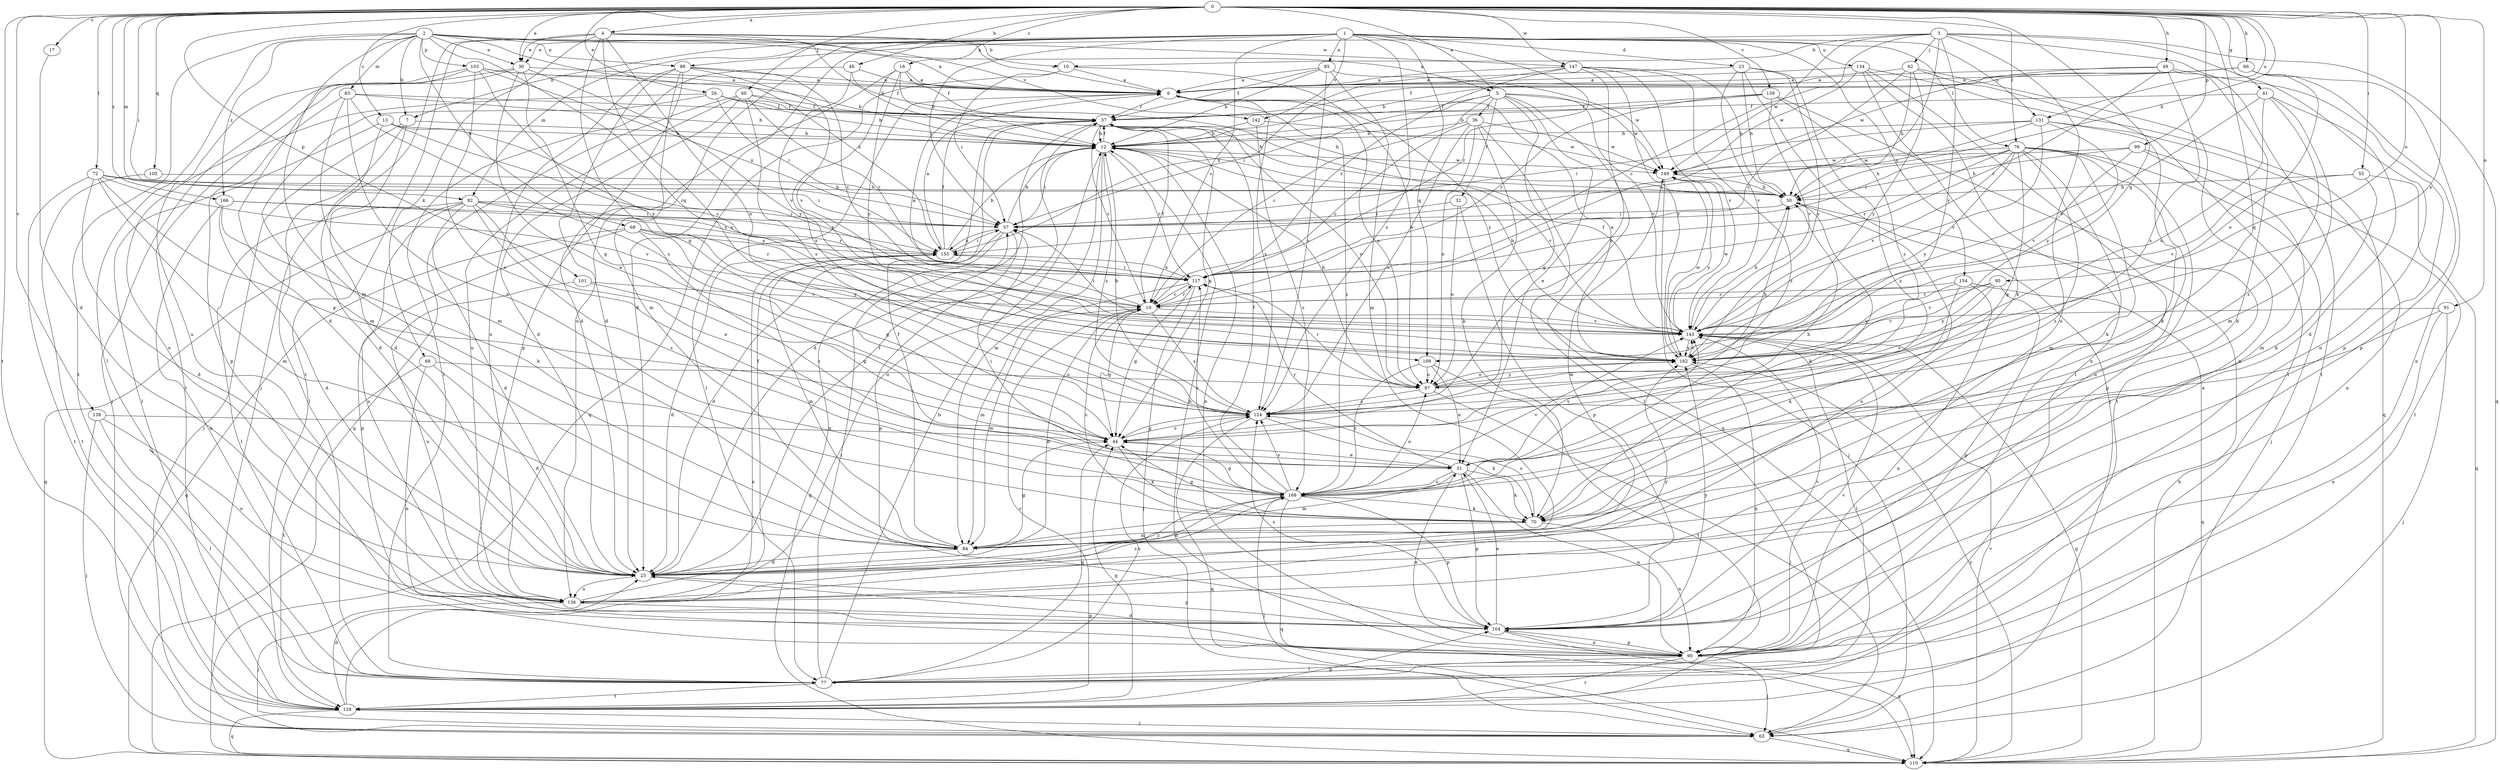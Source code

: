 strict digraph  {
0;
1;
2;
3;
4;
5;
6;
7;
10;
12;
13;
16;
17;
19;
23;
25;
26;
30;
31;
32;
36;
37;
41;
44;
46;
49;
50;
55;
57;
60;
62;
63;
66;
68;
69;
70;
72;
76;
77;
82;
83;
84;
85;
88;
90;
91;
95;
97;
99;
101;
103;
104;
105;
109;
110;
117;
124;
129;
131;
134;
136;
138;
139;
142;
143;
147;
149;
154;
155;
162;
166;
168;
0 -> 4  [label=a];
0 -> 5  [label=a];
0 -> 13  [label=c];
0 -> 16  [label=c];
0 -> 17  [label=c];
0 -> 26  [label=e];
0 -> 30  [label=e];
0 -> 41  [label=g];
0 -> 44  [label=g];
0 -> 46  [label=h];
0 -> 49  [label=h];
0 -> 50  [label=h];
0 -> 55  [label=i];
0 -> 57  [label=i];
0 -> 60  [label=j];
0 -> 66  [label=k];
0 -> 72  [label=l];
0 -> 76  [label=l];
0 -> 82  [label=m];
0 -> 91  [label=o];
0 -> 95  [label=o];
0 -> 99  [label=p];
0 -> 101  [label=p];
0 -> 105  [label=q];
0 -> 109  [label=q];
0 -> 129  [label=t];
0 -> 131  [label=u];
0 -> 138  [label=v];
0 -> 139  [label=v];
0 -> 147  [label=w];
0 -> 162  [label=y];
0 -> 166  [label=z];
1 -> 7  [label=b];
1 -> 19  [label=c];
1 -> 23  [label=d];
1 -> 25  [label=d];
1 -> 30  [label=e];
1 -> 57  [label=i];
1 -> 76  [label=l];
1 -> 82  [label=m];
1 -> 85  [label=n];
1 -> 109  [label=q];
1 -> 117  [label=r];
1 -> 124  [label=s];
1 -> 131  [label=u];
1 -> 134  [label=u];
1 -> 136  [label=u];
1 -> 142  [label=v];
1 -> 154  [label=x];
2 -> 5  [label=a];
2 -> 6  [label=a];
2 -> 7  [label=b];
2 -> 30  [label=e];
2 -> 68  [label=k];
2 -> 77  [label=l];
2 -> 83  [label=m];
2 -> 84  [label=m];
2 -> 88  [label=n];
2 -> 103  [label=p];
2 -> 109  [label=q];
2 -> 129  [label=t];
2 -> 147  [label=w];
2 -> 155  [label=x];
2 -> 166  [label=z];
3 -> 10  [label=b];
3 -> 19  [label=c];
3 -> 62  [label=j];
3 -> 88  [label=n];
3 -> 90  [label=n];
3 -> 110  [label=q];
3 -> 117  [label=r];
3 -> 129  [label=t];
3 -> 136  [label=u];
3 -> 149  [label=w];
3 -> 162  [label=y];
4 -> 6  [label=a];
4 -> 10  [label=b];
4 -> 12  [label=b];
4 -> 30  [label=e];
4 -> 44  [label=g];
4 -> 63  [label=j];
4 -> 69  [label=k];
4 -> 97  [label=o];
4 -> 124  [label=s];
4 -> 129  [label=t];
4 -> 142  [label=v];
5 -> 19  [label=c];
5 -> 31  [label=e];
5 -> 32  [label=f];
5 -> 36  [label=f];
5 -> 37  [label=f];
5 -> 44  [label=g];
5 -> 57  [label=i];
5 -> 110  [label=q];
5 -> 143  [label=v];
5 -> 149  [label=w];
6 -> 37  [label=f];
6 -> 77  [label=l];
6 -> 97  [label=o];
6 -> 124  [label=s];
6 -> 162  [label=y];
6 -> 168  [label=z];
7 -> 12  [label=b];
7 -> 25  [label=d];
7 -> 63  [label=j];
7 -> 77  [label=l];
10 -> 6  [label=a];
10 -> 57  [label=i];
10 -> 97  [label=o];
10 -> 110  [label=q];
12 -> 37  [label=f];
12 -> 57  [label=i];
12 -> 84  [label=m];
12 -> 90  [label=n];
12 -> 117  [label=r];
12 -> 124  [label=s];
12 -> 136  [label=u];
12 -> 143  [label=v];
12 -> 149  [label=w];
13 -> 12  [label=b];
13 -> 19  [label=c];
13 -> 25  [label=d];
13 -> 77  [label=l];
13 -> 117  [label=r];
16 -> 6  [label=a];
16 -> 12  [label=b];
16 -> 25  [label=d];
16 -> 37  [label=f];
16 -> 124  [label=s];
16 -> 162  [label=y];
17 -> 25  [label=d];
19 -> 6  [label=a];
19 -> 25  [label=d];
19 -> 37  [label=f];
19 -> 44  [label=g];
19 -> 84  [label=m];
19 -> 117  [label=r];
19 -> 124  [label=s];
19 -> 143  [label=v];
23 -> 6  [label=a];
23 -> 50  [label=h];
23 -> 63  [label=j];
23 -> 143  [label=v];
23 -> 162  [label=y];
23 -> 168  [label=z];
25 -> 37  [label=f];
25 -> 104  [label=p];
25 -> 136  [label=u];
25 -> 149  [label=w];
25 -> 168  [label=z];
26 -> 12  [label=b];
26 -> 37  [label=f];
26 -> 50  [label=h];
26 -> 57  [label=i];
26 -> 84  [label=m];
26 -> 136  [label=u];
30 -> 6  [label=a];
30 -> 31  [label=e];
30 -> 44  [label=g];
30 -> 63  [label=j];
30 -> 129  [label=t];
30 -> 162  [label=y];
31 -> 50  [label=h];
31 -> 70  [label=k];
31 -> 84  [label=m];
31 -> 90  [label=n];
31 -> 104  [label=p];
31 -> 117  [label=r];
31 -> 143  [label=v];
31 -> 168  [label=z];
32 -> 57  [label=i];
32 -> 97  [label=o];
32 -> 104  [label=p];
36 -> 12  [label=b];
36 -> 19  [label=c];
36 -> 70  [label=k];
36 -> 77  [label=l];
36 -> 97  [label=o];
36 -> 124  [label=s];
36 -> 149  [label=w];
37 -> 12  [label=b];
37 -> 19  [label=c];
37 -> 25  [label=d];
37 -> 44  [label=g];
37 -> 97  [label=o];
41 -> 25  [label=d];
41 -> 37  [label=f];
41 -> 84  [label=m];
41 -> 97  [label=o];
41 -> 143  [label=v];
41 -> 168  [label=z];
44 -> 31  [label=e];
44 -> 70  [label=k];
44 -> 124  [label=s];
46 -> 6  [label=a];
46 -> 37  [label=f];
46 -> 77  [label=l];
46 -> 143  [label=v];
49 -> 6  [label=a];
49 -> 25  [label=d];
49 -> 104  [label=p];
49 -> 117  [label=r];
49 -> 124  [label=s];
49 -> 149  [label=w];
50 -> 57  [label=i];
50 -> 70  [label=k];
50 -> 136  [label=u];
55 -> 50  [label=h];
55 -> 70  [label=k];
55 -> 110  [label=q];
55 -> 143  [label=v];
57 -> 12  [label=b];
57 -> 25  [label=d];
57 -> 104  [label=p];
57 -> 110  [label=q];
57 -> 155  [label=x];
60 -> 25  [label=d];
60 -> 37  [label=f];
60 -> 50  [label=h];
60 -> 110  [label=q];
60 -> 117  [label=r];
60 -> 124  [label=s];
60 -> 136  [label=u];
62 -> 6  [label=a];
62 -> 19  [label=c];
62 -> 50  [label=h];
62 -> 77  [label=l];
62 -> 90  [label=n];
62 -> 162  [label=y];
63 -> 110  [label=q];
66 -> 6  [label=a];
66 -> 12  [label=b];
66 -> 37  [label=f];
66 -> 90  [label=n];
66 -> 97  [label=o];
66 -> 104  [label=p];
68 -> 44  [label=g];
68 -> 104  [label=p];
68 -> 110  [label=q];
68 -> 117  [label=r];
68 -> 155  [label=x];
68 -> 162  [label=y];
68 -> 168  [label=z];
69 -> 25  [label=d];
69 -> 90  [label=n];
69 -> 97  [label=o];
69 -> 129  [label=t];
70 -> 19  [label=c];
70 -> 44  [label=g];
70 -> 84  [label=m];
70 -> 90  [label=n];
70 -> 124  [label=s];
72 -> 25  [label=d];
72 -> 44  [label=g];
72 -> 50  [label=h];
72 -> 57  [label=i];
72 -> 84  [label=m];
72 -> 129  [label=t];
72 -> 143  [label=v];
76 -> 44  [label=g];
76 -> 50  [label=h];
76 -> 57  [label=i];
76 -> 63  [label=j];
76 -> 70  [label=k];
76 -> 84  [label=m];
76 -> 104  [label=p];
76 -> 117  [label=r];
76 -> 136  [label=u];
76 -> 143  [label=v];
76 -> 149  [label=w];
76 -> 162  [label=y];
76 -> 168  [label=z];
77 -> 12  [label=b];
77 -> 44  [label=g];
77 -> 57  [label=i];
77 -> 124  [label=s];
77 -> 129  [label=t];
82 -> 25  [label=d];
82 -> 31  [label=e];
82 -> 57  [label=i];
82 -> 77  [label=l];
82 -> 110  [label=q];
82 -> 117  [label=r];
82 -> 136  [label=u];
82 -> 155  [label=x];
82 -> 168  [label=z];
83 -> 12  [label=b];
83 -> 37  [label=f];
83 -> 84  [label=m];
83 -> 104  [label=p];
83 -> 124  [label=s];
83 -> 168  [label=z];
84 -> 25  [label=d];
84 -> 37  [label=f];
84 -> 44  [label=g];
85 -> 6  [label=a];
85 -> 12  [label=b];
85 -> 37  [label=f];
85 -> 84  [label=m];
85 -> 124  [label=s];
85 -> 149  [label=w];
88 -> 6  [label=a];
88 -> 19  [label=c];
88 -> 25  [label=d];
88 -> 84  [label=m];
88 -> 104  [label=p];
88 -> 136  [label=u];
88 -> 143  [label=v];
90 -> 12  [label=b];
90 -> 25  [label=d];
90 -> 31  [label=e];
90 -> 63  [label=j];
90 -> 77  [label=l];
90 -> 104  [label=p];
90 -> 129  [label=t];
90 -> 143  [label=v];
91 -> 31  [label=e];
91 -> 63  [label=j];
91 -> 90  [label=n];
91 -> 143  [label=v];
95 -> 19  [label=c];
95 -> 104  [label=p];
95 -> 124  [label=s];
95 -> 143  [label=v];
95 -> 162  [label=y];
97 -> 12  [label=b];
97 -> 50  [label=h];
97 -> 63  [label=j];
97 -> 117  [label=r];
97 -> 124  [label=s];
97 -> 162  [label=y];
99 -> 50  [label=h];
99 -> 77  [label=l];
99 -> 84  [label=m];
99 -> 143  [label=v];
99 -> 149  [label=w];
101 -> 19  [label=c];
101 -> 44  [label=g];
101 -> 136  [label=u];
103 -> 6  [label=a];
103 -> 12  [label=b];
103 -> 25  [label=d];
103 -> 31  [label=e];
103 -> 136  [label=u];
103 -> 155  [label=x];
103 -> 162  [label=y];
104 -> 31  [label=e];
104 -> 90  [label=n];
104 -> 110  [label=q];
104 -> 124  [label=s];
104 -> 143  [label=v];
104 -> 162  [label=y];
105 -> 50  [label=h];
105 -> 129  [label=t];
109 -> 31  [label=e];
109 -> 97  [label=o];
109 -> 129  [label=t];
109 -> 168  [label=z];
110 -> 50  [label=h];
110 -> 143  [label=v];
110 -> 162  [label=y];
117 -> 19  [label=c];
117 -> 44  [label=g];
117 -> 63  [label=j];
117 -> 84  [label=m];
117 -> 155  [label=x];
124 -> 12  [label=b];
124 -> 44  [label=g];
124 -> 70  [label=k];
124 -> 110  [label=q];
129 -> 19  [label=c];
129 -> 25  [label=d];
129 -> 44  [label=g];
129 -> 63  [label=j];
129 -> 104  [label=p];
129 -> 110  [label=q];
129 -> 155  [label=x];
131 -> 12  [label=b];
131 -> 57  [label=i];
131 -> 70  [label=k];
131 -> 90  [label=n];
131 -> 143  [label=v];
131 -> 155  [label=x];
131 -> 162  [label=y];
134 -> 6  [label=a];
134 -> 70  [label=k];
134 -> 77  [label=l];
134 -> 90  [label=n];
134 -> 110  [label=q];
134 -> 149  [label=w];
136 -> 37  [label=f];
136 -> 63  [label=j];
136 -> 104  [label=p];
136 -> 162  [label=y];
136 -> 168  [label=z];
138 -> 44  [label=g];
138 -> 63  [label=j];
138 -> 77  [label=l];
138 -> 136  [label=u];
139 -> 12  [label=b];
139 -> 37  [label=f];
139 -> 117  [label=r];
139 -> 124  [label=s];
139 -> 129  [label=t];
139 -> 143  [label=v];
142 -> 12  [label=b];
142 -> 149  [label=w];
142 -> 168  [label=z];
143 -> 12  [label=b];
143 -> 37  [label=f];
143 -> 50  [label=h];
143 -> 57  [label=i];
143 -> 77  [label=l];
143 -> 110  [label=q];
143 -> 149  [label=w];
143 -> 162  [label=y];
147 -> 6  [label=a];
147 -> 50  [label=h];
147 -> 117  [label=r];
147 -> 124  [label=s];
147 -> 143  [label=v];
147 -> 155  [label=x];
147 -> 162  [label=y];
147 -> 168  [label=z];
149 -> 50  [label=h];
149 -> 63  [label=j];
149 -> 162  [label=y];
154 -> 19  [label=c];
154 -> 70  [label=k];
154 -> 90  [label=n];
154 -> 110  [label=q];
154 -> 162  [label=y];
155 -> 6  [label=a];
155 -> 12  [label=b];
155 -> 25  [label=d];
155 -> 37  [label=f];
155 -> 57  [label=i];
155 -> 84  [label=m];
155 -> 117  [label=r];
162 -> 6  [label=a];
162 -> 90  [label=n];
162 -> 97  [label=o];
162 -> 143  [label=v];
162 -> 149  [label=w];
166 -> 25  [label=d];
166 -> 57  [label=i];
166 -> 70  [label=k];
166 -> 90  [label=n];
166 -> 155  [label=x];
168 -> 25  [label=d];
168 -> 37  [label=f];
168 -> 44  [label=g];
168 -> 57  [label=i];
168 -> 63  [label=j];
168 -> 70  [label=k];
168 -> 97  [label=o];
168 -> 104  [label=p];
168 -> 110  [label=q];
168 -> 117  [label=r];
168 -> 124  [label=s];
168 -> 143  [label=v];
}
